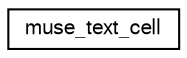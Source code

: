digraph "Graphical Class Hierarchy"
{
  edge [fontname="FreeSans",fontsize="10",labelfontname="FreeSans",labelfontsize="10"];
  node [fontname="FreeSans",fontsize="10",shape=record];
  rankdir="LR";
  Node1 [label="muse_text_cell",height=0.2,width=0.4,color="black", fillcolor="white", style="filled",URL="$structmuse__text__cell.html",tooltip="A string is represented in a single cell by storing a pair of pointers to the start of the string and..."];
}
